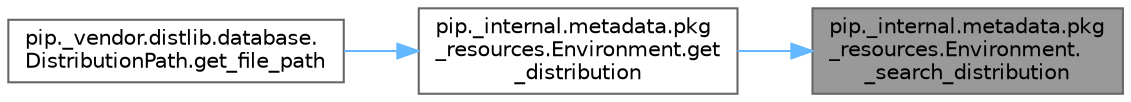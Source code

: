 digraph "pip._internal.metadata.pkg_resources.Environment._search_distribution"
{
 // LATEX_PDF_SIZE
  bgcolor="transparent";
  edge [fontname=Helvetica,fontsize=10,labelfontname=Helvetica,labelfontsize=10];
  node [fontname=Helvetica,fontsize=10,shape=box,height=0.2,width=0.4];
  rankdir="RL";
  Node1 [id="Node000001",label="pip._internal.metadata.pkg\l_resources.Environment.\l_search_distribution",height=0.2,width=0.4,color="gray40", fillcolor="grey60", style="filled", fontcolor="black",tooltip=" "];
  Node1 -> Node2 [id="edge1_Node000001_Node000002",dir="back",color="steelblue1",style="solid",tooltip=" "];
  Node2 [id="Node000002",label="pip._internal.metadata.pkg\l_resources.Environment.get\l_distribution",height=0.2,width=0.4,color="grey40", fillcolor="white", style="filled",URL="$classpip_1_1__internal_1_1metadata_1_1pkg__resources_1_1_environment.html#a704d225d004dabd71a4caa9d83a4c3fa",tooltip=" "];
  Node2 -> Node3 [id="edge2_Node000002_Node000003",dir="back",color="steelblue1",style="solid",tooltip=" "];
  Node3 [id="Node000003",label="pip._vendor.distlib.database.\lDistributionPath.get_file_path",height=0.2,width=0.4,color="grey40", fillcolor="white", style="filled",URL="$classpip_1_1__vendor_1_1distlib_1_1database_1_1_distribution_path.html#a8e7123a5d957c1d8cf09db9c28a88b53",tooltip=" "];
}
